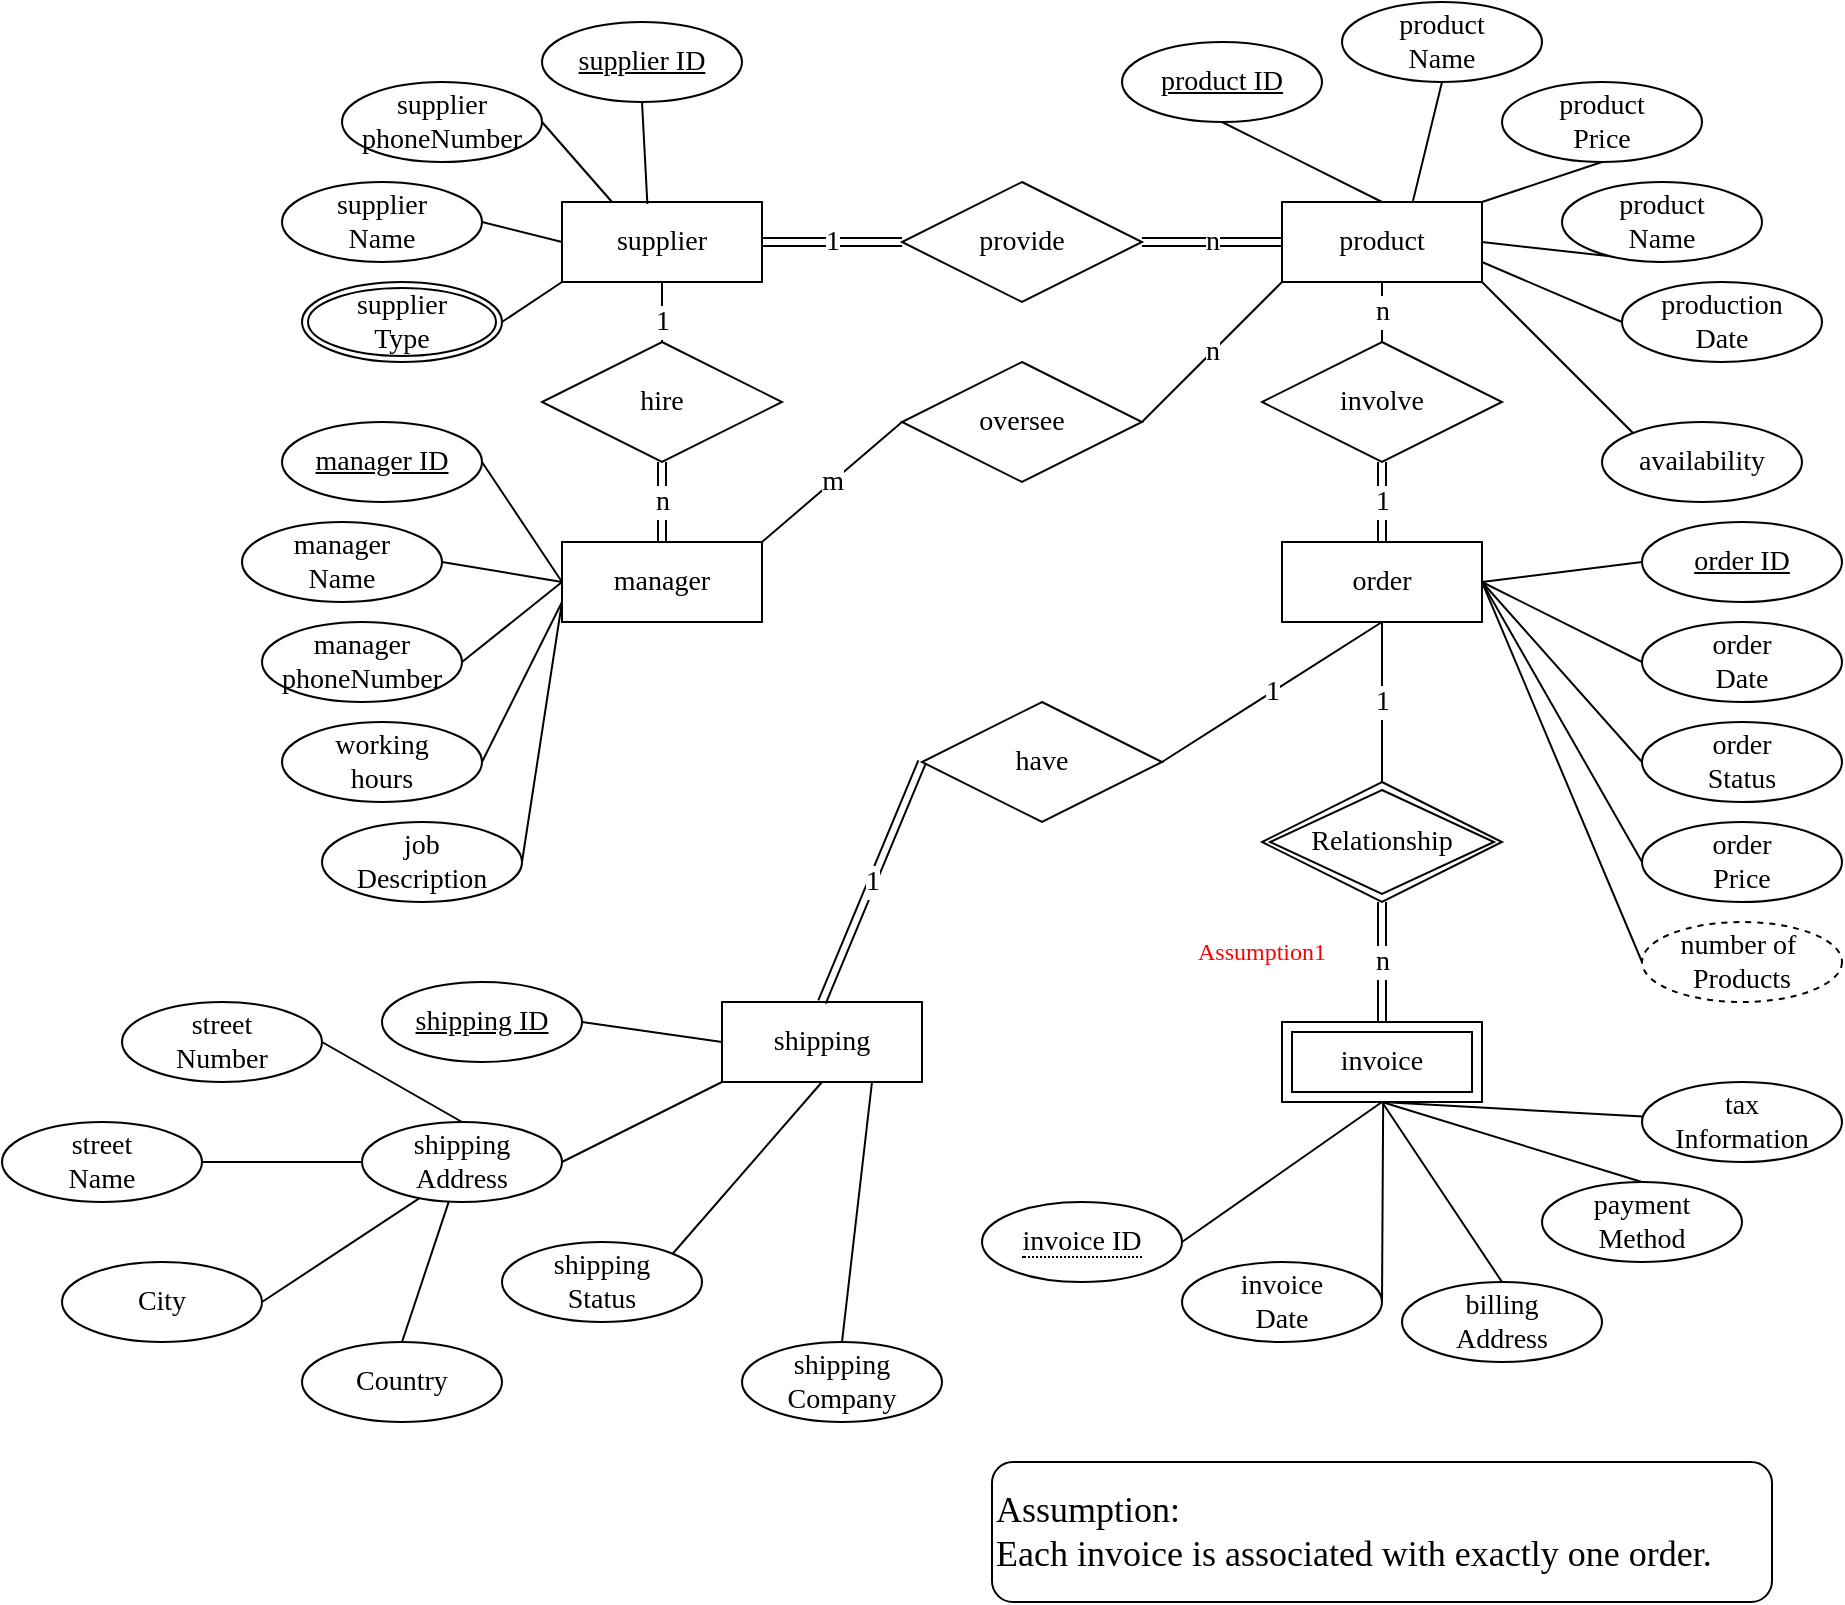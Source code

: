 <mxfile version="21.7.5" type="github" pages="2">
  <diagram id="R2lEEEUBdFMjLlhIrx00" name="Page-1">
    <mxGraphModel dx="2023" dy="772" grid="1" gridSize="10" guides="1" tooltips="1" connect="1" arrows="1" fold="1" page="1" pageScale="1" pageWidth="850" pageHeight="1100" math="0" shadow="0" extFonts="Permanent Marker^https://fonts.googleapis.com/css?family=Permanent+Marker">
      <root>
        <mxCell id="0" />
        <mxCell id="1" parent="0" />
        <mxCell id="DAQjQ1TpRiRI6ORyKptF-26" value="1" style="rounded=0;orthogonalLoop=1;jettySize=auto;html=1;exitX=0.5;exitY=1;exitDx=0;exitDy=0;entryX=0.5;entryY=0;entryDx=0;entryDy=0;endArrow=none;endFill=0;fontStyle=0;fontSize=14;fontFamily=Times New Roman;" parent="1" source="DAQjQ1TpRiRI6ORyKptF-2" edge="1">
          <mxGeometry relative="1" as="geometry">
            <mxPoint x="-360" y="280" as="targetPoint" />
          </mxGeometry>
        </mxCell>
        <mxCell id="DAQjQ1TpRiRI6ORyKptF-51" value="1" style="edgeStyle=orthogonalEdgeStyle;rounded=0;orthogonalLoop=1;jettySize=auto;html=1;entryX=0;entryY=0.5;entryDx=0;entryDy=0;endArrow=none;endFill=0;shape=link;fontStyle=0;fontSize=14;fontFamily=Times New Roman;" parent="1" source="DAQjQ1TpRiRI6ORyKptF-2" target="DAQjQ1TpRiRI6ORyKptF-8" edge="1">
          <mxGeometry relative="1" as="geometry" />
        </mxCell>
        <mxCell id="DAQjQ1TpRiRI6ORyKptF-2" value="supplier" style="whiteSpace=wrap;html=1;align=center;fontStyle=0;fontSize=14;fontFamily=Times New Roman;" parent="1" vertex="1">
          <mxGeometry x="-410" y="200" width="100" height="40" as="geometry" />
        </mxCell>
        <mxCell id="DAQjQ1TpRiRI6ORyKptF-3" value="manager" style="whiteSpace=wrap;html=1;align=center;fontStyle=0;fontSize=14;fontFamily=Times New Roman;" parent="1" vertex="1">
          <mxGeometry x="-410" y="370" width="100" height="40" as="geometry" />
        </mxCell>
        <mxCell id="DAQjQ1TpRiRI6ORyKptF-24" value="n" style="rounded=0;orthogonalLoop=1;jettySize=auto;html=1;exitX=0.5;exitY=1;exitDx=0;exitDy=0;endArrow=none;endFill=0;fontStyle=0;fontSize=14;fontFamily=Times New Roman;" parent="1" source="DAQjQ1TpRiRI6ORyKptF-4" target="DAQjQ1TpRiRI6ORyKptF-10" edge="1">
          <mxGeometry relative="1" as="geometry" />
        </mxCell>
        <mxCell id="DAQjQ1TpRiRI6ORyKptF-4" value="product" style="whiteSpace=wrap;html=1;align=center;fontStyle=0;fontSize=14;fontFamily=Times New Roman;" parent="1" vertex="1">
          <mxGeometry x="-50" y="200" width="100" height="40" as="geometry" />
        </mxCell>
        <mxCell id="DAQjQ1TpRiRI6ORyKptF-17" value="1" style="rounded=0;orthogonalLoop=1;jettySize=auto;html=1;exitX=0.5;exitY=1;exitDx=0;exitDy=0;entryX=1;entryY=0.5;entryDx=0;entryDy=0;endArrow=none;endFill=0;fontStyle=0;fontSize=14;fontFamily=Times New Roman;" parent="1" source="DAQjQ1TpRiRI6ORyKptF-5" target="DAQjQ1TpRiRI6ORyKptF-14" edge="1">
          <mxGeometry relative="1" as="geometry" />
        </mxCell>
        <mxCell id="DAQjQ1TpRiRI6ORyKptF-19" value="1" style="rounded=0;orthogonalLoop=1;jettySize=auto;html=1;exitX=0.5;exitY=1;exitDx=0;exitDy=0;endArrow=none;endFill=0;fontStyle=0;fontSize=14;fontFamily=Times New Roman;" parent="1" source="DAQjQ1TpRiRI6ORyKptF-5" target="DAQjQ1TpRiRI6ORyKptF-15" edge="1">
          <mxGeometry relative="1" as="geometry" />
        </mxCell>
        <mxCell id="DAQjQ1TpRiRI6ORyKptF-5" value="order" style="whiteSpace=wrap;html=1;align=center;fontStyle=0;fontSize=14;fontFamily=Times New Roman;" parent="1" vertex="1">
          <mxGeometry x="-50" y="370" width="100" height="40" as="geometry" />
        </mxCell>
        <mxCell id="DAQjQ1TpRiRI6ORyKptF-6" value="shipping" style="whiteSpace=wrap;html=1;align=center;fontStyle=0;fontSize=14;fontFamily=Times New Roman;" parent="1" vertex="1">
          <mxGeometry x="-330" y="600" width="100" height="40" as="geometry" />
        </mxCell>
        <mxCell id="DAQjQ1TpRiRI6ORyKptF-22" value="n" style="rounded=0;orthogonalLoop=1;jettySize=auto;html=1;exitX=1;exitY=0.5;exitDx=0;exitDy=0;entryX=0;entryY=0.5;entryDx=0;entryDy=0;endArrow=none;endFill=0;shape=link;fontStyle=0;fontSize=14;fontFamily=Times New Roman;" parent="1" source="DAQjQ1TpRiRI6ORyKptF-8" target="DAQjQ1TpRiRI6ORyKptF-4" edge="1">
          <mxGeometry relative="1" as="geometry" />
        </mxCell>
        <mxCell id="DAQjQ1TpRiRI6ORyKptF-8" value="provide" style="shape=rhombus;perimeter=rhombusPerimeter;whiteSpace=wrap;html=1;align=center;fontStyle=0;fontSize=14;fontFamily=Times New Roman;" parent="1" vertex="1">
          <mxGeometry x="-240" y="190" width="120" height="60" as="geometry" />
        </mxCell>
        <mxCell id="DAQjQ1TpRiRI6ORyKptF-27" value="n" style="rounded=0;orthogonalLoop=1;jettySize=auto;html=1;exitX=0.5;exitY=1;exitDx=0;exitDy=0;entryX=0.5;entryY=0;entryDx=0;entryDy=0;endArrow=none;endFill=0;shape=link;fontStyle=0;fontSize=14;fontFamily=Times New Roman;" parent="1" source="DAQjQ1TpRiRI6ORyKptF-9" target="DAQjQ1TpRiRI6ORyKptF-3" edge="1">
          <mxGeometry relative="1" as="geometry">
            <mxPoint x="-360" y="340" as="sourcePoint" />
          </mxGeometry>
        </mxCell>
        <mxCell id="DAQjQ1TpRiRI6ORyKptF-9" value="hire" style="shape=rhombus;perimeter=rhombusPerimeter;whiteSpace=wrap;html=1;align=center;fontStyle=0;fontSize=14;fontFamily=Times New Roman;" parent="1" vertex="1">
          <mxGeometry x="-420" y="270" width="120" height="60" as="geometry" />
        </mxCell>
        <mxCell id="DAQjQ1TpRiRI6ORyKptF-25" value="1" style="rounded=0;orthogonalLoop=1;jettySize=auto;html=1;exitX=0.5;exitY=1;exitDx=0;exitDy=0;endArrow=none;endFill=0;shape=link;fontStyle=0;fontSize=14;fontFamily=Times New Roman;" parent="1" source="DAQjQ1TpRiRI6ORyKptF-10" target="DAQjQ1TpRiRI6ORyKptF-5" edge="1">
          <mxGeometry relative="1" as="geometry" />
        </mxCell>
        <mxCell id="DAQjQ1TpRiRI6ORyKptF-10" value="involve" style="shape=rhombus;perimeter=rhombusPerimeter;whiteSpace=wrap;html=1;align=center;fontStyle=0;fontSize=14;fontFamily=Times New Roman;" parent="1" vertex="1">
          <mxGeometry x="-60" y="270" width="120" height="60" as="geometry" />
        </mxCell>
        <mxCell id="DAQjQ1TpRiRI6ORyKptF-12" value="n" style="rounded=0;orthogonalLoop=1;jettySize=auto;html=1;exitX=1;exitY=0.5;exitDx=0;exitDy=0;entryX=0;entryY=1;entryDx=0;entryDy=0;endArrow=none;endFill=0;fontStyle=0;fontSize=14;fontFamily=Times New Roman;" parent="1" source="DAQjQ1TpRiRI6ORyKptF-11" target="DAQjQ1TpRiRI6ORyKptF-4" edge="1">
          <mxGeometry relative="1" as="geometry" />
        </mxCell>
        <mxCell id="DAQjQ1TpRiRI6ORyKptF-13" value="m" style="rounded=0;orthogonalLoop=1;jettySize=auto;html=1;exitX=0;exitY=0.5;exitDx=0;exitDy=0;entryX=1;entryY=0;entryDx=0;entryDy=0;endArrow=none;endFill=0;fontStyle=0;fontSize=14;fontFamily=Times New Roman;" parent="1" source="DAQjQ1TpRiRI6ORyKptF-11" target="DAQjQ1TpRiRI6ORyKptF-3" edge="1">
          <mxGeometry relative="1" as="geometry" />
        </mxCell>
        <mxCell id="DAQjQ1TpRiRI6ORyKptF-11" value="oversee" style="shape=rhombus;perimeter=rhombusPerimeter;whiteSpace=wrap;html=1;align=center;rotation=0;fontStyle=0;fontSize=14;fontFamily=Times New Roman;" parent="1" vertex="1">
          <mxGeometry x="-240" y="280" width="120" height="60" as="geometry" />
        </mxCell>
        <mxCell id="DAQjQ1TpRiRI6ORyKptF-18" value="1" style="rounded=0;orthogonalLoop=1;jettySize=auto;html=1;exitX=0;exitY=0.5;exitDx=0;exitDy=0;entryX=0.5;entryY=0;entryDx=0;entryDy=0;endArrow=none;endFill=0;shape=link;fontStyle=0;fontSize=14;fontFamily=Times New Roman;" parent="1" source="DAQjQ1TpRiRI6ORyKptF-14" target="DAQjQ1TpRiRI6ORyKptF-6" edge="1">
          <mxGeometry relative="1" as="geometry" />
        </mxCell>
        <mxCell id="DAQjQ1TpRiRI6ORyKptF-14" value="have" style="shape=rhombus;perimeter=rhombusPerimeter;whiteSpace=wrap;html=1;align=center;rotation=0;fontStyle=0;fontSize=14;fontFamily=Times New Roman;" parent="1" vertex="1">
          <mxGeometry x="-230" y="450" width="120" height="60" as="geometry" />
        </mxCell>
        <mxCell id="DAQjQ1TpRiRI6ORyKptF-15" value="Relationship" style="shape=rhombus;double=1;perimeter=rhombusPerimeter;whiteSpace=wrap;html=1;align=center;fontStyle=0;fontSize=14;fontFamily=Times New Roman;" parent="1" vertex="1">
          <mxGeometry x="-60" y="490" width="120" height="60" as="geometry" />
        </mxCell>
        <mxCell id="DAQjQ1TpRiRI6ORyKptF-20" value="n" style="rounded=0;orthogonalLoop=1;jettySize=auto;html=1;exitX=0.5;exitY=0;exitDx=0;exitDy=0;entryX=0.5;entryY=1;entryDx=0;entryDy=0;endArrow=none;endFill=0;fontStyle=0;fontSize=14;shape=link;fontFamily=Times New Roman;" parent="1" source="DAQjQ1TpRiRI6ORyKptF-16" target="DAQjQ1TpRiRI6ORyKptF-15" edge="1">
          <mxGeometry relative="1" as="geometry">
            <mxPoint as="offset" />
          </mxGeometry>
        </mxCell>
        <mxCell id="DAQjQ1TpRiRI6ORyKptF-16" value="invoice" style="shape=ext;margin=3;double=1;whiteSpace=wrap;html=1;align=center;fontStyle=0;fontSize=14;fontFamily=Times New Roman;" parent="1" vertex="1">
          <mxGeometry x="-50" y="610" width="100" height="40" as="geometry" />
        </mxCell>
        <mxCell id="DAQjQ1TpRiRI6ORyKptF-33" style="rounded=0;orthogonalLoop=1;jettySize=auto;html=1;exitX=1;exitY=0.5;exitDx=0;exitDy=0;endArrow=none;endFill=0;entryX=0.25;entryY=0;entryDx=0;entryDy=0;fontStyle=0;fontSize=14;fontFamily=Times New Roman;" parent="1" source="DAQjQ1TpRiRI6ORyKptF-28" target="DAQjQ1TpRiRI6ORyKptF-2" edge="1">
          <mxGeometry relative="1" as="geometry">
            <mxPoint x="-360" y="200" as="targetPoint" />
          </mxGeometry>
        </mxCell>
        <mxCell id="DAQjQ1TpRiRI6ORyKptF-28" value="supplier&lt;br style=&quot;font-size: 14px;&quot;&gt;phoneNumber" style="ellipse;whiteSpace=wrap;html=1;align=center;fontStyle=0;fontSize=14;fontFamily=Times New Roman;" parent="1" vertex="1">
          <mxGeometry x="-520" y="140" width="100" height="40" as="geometry" />
        </mxCell>
        <mxCell id="DAQjQ1TpRiRI6ORyKptF-32" style="rounded=0;orthogonalLoop=1;jettySize=auto;html=1;exitX=0.5;exitY=1;exitDx=0;exitDy=0;endArrow=none;endFill=0;entryX=0.427;entryY=0.025;entryDx=0;entryDy=0;entryPerimeter=0;fontStyle=0;fontSize=14;fontFamily=Times New Roman;" parent="1" source="DAQjQ1TpRiRI6ORyKptF-29" target="DAQjQ1TpRiRI6ORyKptF-2" edge="1">
          <mxGeometry relative="1" as="geometry">
            <mxPoint x="-370" y="190" as="targetPoint" />
          </mxGeometry>
        </mxCell>
        <mxCell id="DAQjQ1TpRiRI6ORyKptF-29" value="supplier ID" style="ellipse;whiteSpace=wrap;html=1;align=center;fontStyle=4;fontSize=14;fontFamily=Times New Roman;" parent="1" vertex="1">
          <mxGeometry x="-420" y="110" width="100" height="40" as="geometry" />
        </mxCell>
        <mxCell id="DAQjQ1TpRiRI6ORyKptF-34" style="rounded=0;orthogonalLoop=1;jettySize=auto;html=1;exitX=1;exitY=0.5;exitDx=0;exitDy=0;entryX=0;entryY=0.5;entryDx=0;entryDy=0;endArrow=none;endFill=0;fontStyle=0;fontSize=14;fontFamily=Times New Roman;" parent="1" source="DAQjQ1TpRiRI6ORyKptF-30" target="DAQjQ1TpRiRI6ORyKptF-2" edge="1">
          <mxGeometry relative="1" as="geometry" />
        </mxCell>
        <mxCell id="DAQjQ1TpRiRI6ORyKptF-30" value="supplier&lt;br style=&quot;font-size: 14px;&quot;&gt;Name" style="ellipse;whiteSpace=wrap;html=1;align=center;fontStyle=0;fontSize=14;fontFamily=Times New Roman;" parent="1" vertex="1">
          <mxGeometry x="-550" y="190" width="100" height="40" as="geometry" />
        </mxCell>
        <mxCell id="DAQjQ1TpRiRI6ORyKptF-35" style="rounded=0;orthogonalLoop=1;jettySize=auto;html=1;exitX=1;exitY=0.5;exitDx=0;exitDy=0;entryX=0;entryY=1;entryDx=0;entryDy=0;endArrow=none;endFill=0;fontStyle=0;fontSize=14;fontFamily=Times New Roman;" parent="1" target="DAQjQ1TpRiRI6ORyKptF-2" edge="1">
          <mxGeometry relative="1" as="geometry">
            <mxPoint x="-440" y="260" as="sourcePoint" />
          </mxGeometry>
        </mxCell>
        <mxCell id="DAQjQ1TpRiRI6ORyKptF-58" style="rounded=0;orthogonalLoop=1;jettySize=auto;html=1;exitX=1;exitY=0.5;exitDx=0;exitDy=0;entryX=0;entryY=0.5;entryDx=0;entryDy=0;endArrow=none;endFill=0;fontStyle=0;fontSize=14;fontFamily=Times New Roman;" parent="1" source="DAQjQ1TpRiRI6ORyKptF-45" target="DAQjQ1TpRiRI6ORyKptF-3" edge="1">
          <mxGeometry relative="1" as="geometry" />
        </mxCell>
        <mxCell id="DAQjQ1TpRiRI6ORyKptF-45" value="manager ID" style="ellipse;whiteSpace=wrap;html=1;align=center;fontStyle=4;fontSize=14;fontFamily=Times New Roman;" parent="1" vertex="1">
          <mxGeometry x="-550" y="310" width="100" height="40" as="geometry" />
        </mxCell>
        <mxCell id="DAQjQ1TpRiRI6ORyKptF-59" style="rounded=0;orthogonalLoop=1;jettySize=auto;html=1;exitX=1;exitY=0.5;exitDx=0;exitDy=0;endArrow=none;endFill=0;fontStyle=0;fontSize=14;fontFamily=Times New Roman;" parent="1" source="DAQjQ1TpRiRI6ORyKptF-46" edge="1">
          <mxGeometry relative="1" as="geometry">
            <mxPoint x="-410" y="390" as="targetPoint" />
          </mxGeometry>
        </mxCell>
        <mxCell id="DAQjQ1TpRiRI6ORyKptF-46" value="manager&lt;br style=&quot;font-size: 14px;&quot;&gt;Name" style="ellipse;whiteSpace=wrap;html=1;align=center;fontStyle=0;fontSize=14;fontFamily=Times New Roman;" parent="1" vertex="1">
          <mxGeometry x="-570" y="360" width="100" height="40" as="geometry" />
        </mxCell>
        <mxCell id="DAQjQ1TpRiRI6ORyKptF-60" style="rounded=0;orthogonalLoop=1;jettySize=auto;html=1;exitX=1;exitY=0.5;exitDx=0;exitDy=0;endArrow=none;endFill=0;fontStyle=0;fontSize=14;fontFamily=Times New Roman;" parent="1" source="DAQjQ1TpRiRI6ORyKptF-47" edge="1">
          <mxGeometry relative="1" as="geometry">
            <mxPoint x="-410" y="390" as="targetPoint" />
          </mxGeometry>
        </mxCell>
        <mxCell id="DAQjQ1TpRiRI6ORyKptF-47" value="manager&lt;br style=&quot;font-size: 14px;&quot;&gt;phoneNumber" style="ellipse;whiteSpace=wrap;html=1;align=center;fontStyle=0;fontSize=14;fontFamily=Times New Roman;" parent="1" vertex="1">
          <mxGeometry x="-560" y="410" width="100" height="40" as="geometry" />
        </mxCell>
        <mxCell id="DAQjQ1TpRiRI6ORyKptF-61" style="rounded=0;orthogonalLoop=1;jettySize=auto;html=1;exitX=1;exitY=0.5;exitDx=0;exitDy=0;endArrow=none;endFill=0;fontStyle=0;fontSize=14;fontFamily=Times New Roman;" parent="1" source="DAQjQ1TpRiRI6ORyKptF-48" edge="1">
          <mxGeometry relative="1" as="geometry">
            <mxPoint x="-410" y="400" as="targetPoint" />
          </mxGeometry>
        </mxCell>
        <mxCell id="DAQjQ1TpRiRI6ORyKptF-48" value="working&lt;br style=&quot;font-size: 14px;&quot;&gt;hours" style="ellipse;whiteSpace=wrap;html=1;align=center;fontStyle=0;fontSize=14;fontFamily=Times New Roman;" parent="1" vertex="1">
          <mxGeometry x="-550" y="460" width="100" height="40" as="geometry" />
        </mxCell>
        <mxCell id="DAQjQ1TpRiRI6ORyKptF-62" style="rounded=0;orthogonalLoop=1;jettySize=auto;html=1;exitX=1;exitY=0.5;exitDx=0;exitDy=0;endArrow=none;endFill=0;fontStyle=0;fontSize=14;fontFamily=Times New Roman;" parent="1" source="DAQjQ1TpRiRI6ORyKptF-49" edge="1">
          <mxGeometry relative="1" as="geometry">
            <mxPoint x="-410" y="400" as="targetPoint" />
          </mxGeometry>
        </mxCell>
        <mxCell id="DAQjQ1TpRiRI6ORyKptF-49" value="job&lt;br style=&quot;font-size: 14px;&quot;&gt;Description" style="ellipse;whiteSpace=wrap;html=1;align=center;fontStyle=0;fontSize=14;fontFamily=Times New Roman;" parent="1" vertex="1">
          <mxGeometry x="-530" y="510" width="100" height="40" as="geometry" />
        </mxCell>
        <mxCell id="DAQjQ1TpRiRI6ORyKptF-71" style="rounded=0;orthogonalLoop=1;jettySize=auto;html=1;exitX=0.5;exitY=1;exitDx=0;exitDy=0;entryX=0.5;entryY=0;entryDx=0;entryDy=0;endArrow=none;endFill=0;fontStyle=0;fontSize=14;fontFamily=Times New Roman;" parent="1" source="DAQjQ1TpRiRI6ORyKptF-64" target="DAQjQ1TpRiRI6ORyKptF-4" edge="1">
          <mxGeometry relative="1" as="geometry" />
        </mxCell>
        <mxCell id="DAQjQ1TpRiRI6ORyKptF-64" value="product ID" style="ellipse;whiteSpace=wrap;html=1;align=center;fontStyle=4;fontSize=14;fontFamily=Times New Roman;" parent="1" vertex="1">
          <mxGeometry x="-130" y="120" width="100" height="40" as="geometry" />
        </mxCell>
        <mxCell id="DAQjQ1TpRiRI6ORyKptF-72" style="rounded=0;orthogonalLoop=1;jettySize=auto;html=1;exitX=0.5;exitY=1;exitDx=0;exitDy=0;endArrow=none;endFill=0;entryX=0.655;entryY=-0.014;entryDx=0;entryDy=0;entryPerimeter=0;fontStyle=0;fontSize=14;fontFamily=Times New Roman;" parent="1" source="DAQjQ1TpRiRI6ORyKptF-66" target="DAQjQ1TpRiRI6ORyKptF-4" edge="1">
          <mxGeometry relative="1" as="geometry">
            <mxPoint y="200" as="targetPoint" />
            <mxPoint x="20" y="140" as="sourcePoint" />
          </mxGeometry>
        </mxCell>
        <mxCell id="DAQjQ1TpRiRI6ORyKptF-66" value="product&lt;br style=&quot;font-size: 14px;&quot;&gt;Name" style="ellipse;whiteSpace=wrap;html=1;align=center;fontStyle=0;fontSize=14;fontFamily=Times New Roman;" parent="1" vertex="1">
          <mxGeometry x="-20" y="100" width="100" height="40" as="geometry" />
        </mxCell>
        <mxCell id="DAQjQ1TpRiRI6ORyKptF-76" style="rounded=0;orthogonalLoop=1;jettySize=auto;html=1;exitX=0.5;exitY=1;exitDx=0;exitDy=0;endArrow=none;endFill=0;entryX=1;entryY=1;entryDx=0;entryDy=0;fontStyle=0;fontSize=14;fontFamily=Times New Roman;" parent="1" source="DAQjQ1TpRiRI6ORyKptF-67" target="DAQjQ1TpRiRI6ORyKptF-4" edge="1">
          <mxGeometry relative="1" as="geometry">
            <mxPoint x="50" y="210" as="targetPoint" />
          </mxGeometry>
        </mxCell>
        <mxCell id="DAQjQ1TpRiRI6ORyKptF-67" value="availability" style="ellipse;whiteSpace=wrap;html=1;align=center;fontStyle=0;fontSize=14;fontFamily=Times New Roman;" parent="1" vertex="1">
          <mxGeometry x="110" y="310" width="100" height="40" as="geometry" />
        </mxCell>
        <mxCell id="DAQjQ1TpRiRI6ORyKptF-73" style="rounded=0;orthogonalLoop=1;jettySize=auto;html=1;exitX=0.5;exitY=1;exitDx=0;exitDy=0;endArrow=none;endFill=0;fontStyle=0;fontSize=14;fontFamily=Times New Roman;" parent="1" source="DAQjQ1TpRiRI6ORyKptF-68" edge="1">
          <mxGeometry relative="1" as="geometry">
            <mxPoint x="50" y="200" as="targetPoint" />
          </mxGeometry>
        </mxCell>
        <mxCell id="DAQjQ1TpRiRI6ORyKptF-68" value="product&lt;br style=&quot;font-size: 14px;&quot;&gt;Price" style="ellipse;whiteSpace=wrap;html=1;align=center;fontStyle=0;fontSize=14;fontFamily=Times New Roman;" parent="1" vertex="1">
          <mxGeometry x="60" y="140" width="100" height="40" as="geometry" />
        </mxCell>
        <mxCell id="DAQjQ1TpRiRI6ORyKptF-74" style="rounded=0;orthogonalLoop=1;jettySize=auto;html=1;exitX=0.5;exitY=1;exitDx=0;exitDy=0;entryX=1;entryY=0.5;entryDx=0;entryDy=0;endArrow=none;endFill=0;fontStyle=0;fontSize=14;fontFamily=Times New Roman;" parent="1" source="DAQjQ1TpRiRI6ORyKptF-69" target="DAQjQ1TpRiRI6ORyKptF-4" edge="1">
          <mxGeometry relative="1" as="geometry" />
        </mxCell>
        <mxCell id="DAQjQ1TpRiRI6ORyKptF-69" value="product&lt;br style=&quot;font-size: 14px;&quot;&gt;Name" style="ellipse;whiteSpace=wrap;html=1;align=center;fontStyle=0;fontSize=14;fontFamily=Times New Roman;" parent="1" vertex="1">
          <mxGeometry x="90" y="190" width="100" height="40" as="geometry" />
        </mxCell>
        <mxCell id="DAQjQ1TpRiRI6ORyKptF-75" style="rounded=0;orthogonalLoop=1;jettySize=auto;html=1;exitX=0;exitY=0.5;exitDx=0;exitDy=0;endArrow=none;endFill=0;fontStyle=0;fontSize=14;fontFamily=Times New Roman;" parent="1" source="DAQjQ1TpRiRI6ORyKptF-70" edge="1">
          <mxGeometry relative="1" as="geometry">
            <mxPoint x="50" y="230" as="targetPoint" />
            <mxPoint x="170" y="300" as="sourcePoint" />
          </mxGeometry>
        </mxCell>
        <mxCell id="DAQjQ1TpRiRI6ORyKptF-70" value="production&lt;br style=&quot;font-size: 14px;&quot;&gt;Date" style="ellipse;whiteSpace=wrap;html=1;align=center;fontStyle=0;fontSize=14;fontFamily=Times New Roman;" parent="1" vertex="1">
          <mxGeometry x="120" y="240" width="100" height="40" as="geometry" />
        </mxCell>
        <mxCell id="DAQjQ1TpRiRI6ORyKptF-84" style="rounded=0;orthogonalLoop=1;jettySize=auto;html=1;exitX=0;exitY=0.5;exitDx=0;exitDy=0;entryX=1;entryY=0.5;entryDx=0;entryDy=0;endArrow=none;endFill=0;fontStyle=0;fontSize=14;fontFamily=Times New Roman;" parent="1" source="DAQjQ1TpRiRI6ORyKptF-78" target="DAQjQ1TpRiRI6ORyKptF-5" edge="1">
          <mxGeometry relative="1" as="geometry" />
        </mxCell>
        <mxCell id="DAQjQ1TpRiRI6ORyKptF-78" value="order ID" style="ellipse;whiteSpace=wrap;html=1;align=center;fontStyle=4;fontSize=14;fontFamily=Times New Roman;" parent="1" vertex="1">
          <mxGeometry x="130" y="360" width="100" height="40" as="geometry" />
        </mxCell>
        <mxCell id="DAQjQ1TpRiRI6ORyKptF-87" style="rounded=0;orthogonalLoop=1;jettySize=auto;html=1;exitX=0;exitY=0.5;exitDx=0;exitDy=0;entryX=1;entryY=0.5;entryDx=0;entryDy=0;endArrow=none;endFill=0;fontStyle=0;fontSize=14;fontFamily=Times New Roman;" parent="1" source="DAQjQ1TpRiRI6ORyKptF-80" target="DAQjQ1TpRiRI6ORyKptF-5" edge="1">
          <mxGeometry relative="1" as="geometry" />
        </mxCell>
        <mxCell id="DAQjQ1TpRiRI6ORyKptF-80" value="order&lt;br style=&quot;font-size: 14px;&quot;&gt;Date" style="ellipse;whiteSpace=wrap;html=1;align=center;fontStyle=0;fontSize=14;fontFamily=Times New Roman;" parent="1" vertex="1">
          <mxGeometry x="130" y="410" width="100" height="40" as="geometry" />
        </mxCell>
        <mxCell id="DAQjQ1TpRiRI6ORyKptF-88" style="rounded=0;orthogonalLoop=1;jettySize=auto;html=1;exitX=0;exitY=0.5;exitDx=0;exitDy=0;entryX=1;entryY=0.5;entryDx=0;entryDy=0;endArrow=none;endFill=0;fontStyle=0;fontSize=14;fontFamily=Times New Roman;" parent="1" source="DAQjQ1TpRiRI6ORyKptF-81" target="DAQjQ1TpRiRI6ORyKptF-5" edge="1">
          <mxGeometry relative="1" as="geometry" />
        </mxCell>
        <mxCell id="DAQjQ1TpRiRI6ORyKptF-81" value="order&lt;br style=&quot;font-size: 14px;&quot;&gt;Status" style="ellipse;whiteSpace=wrap;html=1;align=center;fontStyle=0;fontSize=14;fontFamily=Times New Roman;" parent="1" vertex="1">
          <mxGeometry x="130" y="460" width="100" height="40" as="geometry" />
        </mxCell>
        <mxCell id="DAQjQ1TpRiRI6ORyKptF-89" style="rounded=0;orthogonalLoop=1;jettySize=auto;html=1;exitX=0;exitY=0.5;exitDx=0;exitDy=0;entryX=1;entryY=0.5;entryDx=0;entryDy=0;endArrow=none;endFill=0;fontStyle=0;fontSize=14;fontFamily=Times New Roman;" parent="1" source="DAQjQ1TpRiRI6ORyKptF-82" target="DAQjQ1TpRiRI6ORyKptF-5" edge="1">
          <mxGeometry relative="1" as="geometry" />
        </mxCell>
        <mxCell id="DAQjQ1TpRiRI6ORyKptF-82" value="order&lt;br style=&quot;font-size: 14px;&quot;&gt;Price" style="ellipse;whiteSpace=wrap;html=1;align=center;fontStyle=0;fontSize=14;fontFamily=Times New Roman;" parent="1" vertex="1">
          <mxGeometry x="130" y="510" width="100" height="40" as="geometry" />
        </mxCell>
        <mxCell id="DAQjQ1TpRiRI6ORyKptF-90" style="rounded=0;orthogonalLoop=1;jettySize=auto;html=1;exitX=0;exitY=0.5;exitDx=0;exitDy=0;entryX=1;entryY=0.5;entryDx=0;entryDy=0;endArrow=none;endFill=0;fontStyle=0;fontSize=14;fontFamily=Times New Roman;" parent="1" source="DAQjQ1TpRiRI6ORyKptF-83" target="DAQjQ1TpRiRI6ORyKptF-5" edge="1">
          <mxGeometry relative="1" as="geometry" />
        </mxCell>
        <mxCell id="DAQjQ1TpRiRI6ORyKptF-83" value="number of&amp;nbsp;&lt;br style=&quot;font-size: 14px;&quot;&gt;Products" style="ellipse;whiteSpace=wrap;html=1;align=center;dashed=1;fontStyle=0;fontSize=14;fontFamily=Times New Roman;" parent="1" vertex="1">
          <mxGeometry x="130" y="560" width="100" height="40" as="geometry" />
        </mxCell>
        <mxCell id="DAQjQ1TpRiRI6ORyKptF-97" style="rounded=0;orthogonalLoop=1;jettySize=auto;html=1;exitX=1;exitY=0.5;exitDx=0;exitDy=0;entryX=0.5;entryY=1;entryDx=0;entryDy=0;endArrow=none;endFill=0;fontStyle=0;fontSize=14;fontFamily=Times New Roman;" parent="1" source="DAQjQ1TpRiRI6ORyKptF-92" target="DAQjQ1TpRiRI6ORyKptF-16" edge="1">
          <mxGeometry relative="1" as="geometry" />
        </mxCell>
        <mxCell id="DAQjQ1TpRiRI6ORyKptF-92" value="&lt;span style=&quot;border-bottom: 1px dotted; font-size: 14px;&quot;&gt;invoice ID&lt;/span&gt;" style="ellipse;whiteSpace=wrap;html=1;align=center;fontStyle=0;fontSize=14;fontFamily=Times New Roman;" parent="1" vertex="1">
          <mxGeometry x="-200" y="700" width="100" height="40" as="geometry" />
        </mxCell>
        <mxCell id="DAQjQ1TpRiRI6ORyKptF-98" style="rounded=0;orthogonalLoop=1;jettySize=auto;html=1;exitX=1;exitY=0.5;exitDx=0;exitDy=0;endArrow=none;endFill=0;fontStyle=0;fontSize=14;fontFamily=Times New Roman;" parent="1" source="DAQjQ1TpRiRI6ORyKptF-93" edge="1">
          <mxGeometry relative="1" as="geometry">
            <mxPoint x="0.588" y="650" as="targetPoint" />
          </mxGeometry>
        </mxCell>
        <mxCell id="DAQjQ1TpRiRI6ORyKptF-93" value="invoice&lt;br style=&quot;font-size: 14px;&quot;&gt;Date" style="ellipse;whiteSpace=wrap;html=1;align=center;fontStyle=0;fontSize=14;fontFamily=Times New Roman;" parent="1" vertex="1">
          <mxGeometry x="-100" y="730" width="100" height="40" as="geometry" />
        </mxCell>
        <mxCell id="DAQjQ1TpRiRI6ORyKptF-99" style="rounded=0;orthogonalLoop=1;jettySize=auto;html=1;exitX=0.5;exitY=0;exitDx=0;exitDy=0;entryX=0.5;entryY=1;entryDx=0;entryDy=0;endArrow=none;endFill=0;fontStyle=0;fontSize=14;fontFamily=Times New Roman;" parent="1" source="DAQjQ1TpRiRI6ORyKptF-94" target="DAQjQ1TpRiRI6ORyKptF-16" edge="1">
          <mxGeometry relative="1" as="geometry" />
        </mxCell>
        <mxCell id="DAQjQ1TpRiRI6ORyKptF-94" value="billing&lt;br style=&quot;font-size: 14px;&quot;&gt;Address" style="ellipse;whiteSpace=wrap;html=1;align=center;fontStyle=0;fontSize=14;fontFamily=Times New Roman;" parent="1" vertex="1">
          <mxGeometry x="10" y="740" width="100" height="40" as="geometry" />
        </mxCell>
        <mxCell id="DAQjQ1TpRiRI6ORyKptF-100" style="rounded=0;orthogonalLoop=1;jettySize=auto;html=1;exitX=0.5;exitY=0;exitDx=0;exitDy=0;entryX=0.5;entryY=1;entryDx=0;entryDy=0;endArrow=none;endFill=0;fontStyle=0;fontSize=14;fontFamily=Times New Roman;" parent="1" source="DAQjQ1TpRiRI6ORyKptF-95" target="DAQjQ1TpRiRI6ORyKptF-16" edge="1">
          <mxGeometry relative="1" as="geometry" />
        </mxCell>
        <mxCell id="DAQjQ1TpRiRI6ORyKptF-95" value="payment&lt;br style=&quot;font-size: 14px;&quot;&gt;Method" style="ellipse;whiteSpace=wrap;html=1;align=center;fontStyle=0;fontSize=14;fontFamily=Times New Roman;" parent="1" vertex="1">
          <mxGeometry x="80" y="690" width="100" height="40" as="geometry" />
        </mxCell>
        <mxCell id="DAQjQ1TpRiRI6ORyKptF-101" style="rounded=0;orthogonalLoop=1;jettySize=auto;html=1;entryX=0.5;entryY=1;entryDx=0;entryDy=0;endArrow=none;endFill=0;fontStyle=0;fontSize=14;fontFamily=Times New Roman;" parent="1" source="DAQjQ1TpRiRI6ORyKptF-96" target="DAQjQ1TpRiRI6ORyKptF-16" edge="1">
          <mxGeometry relative="1" as="geometry" />
        </mxCell>
        <mxCell id="DAQjQ1TpRiRI6ORyKptF-96" value="tax&lt;br style=&quot;font-size: 14px;&quot;&gt;Information" style="ellipse;whiteSpace=wrap;html=1;align=center;fontStyle=0;fontSize=14;fontFamily=Times New Roman;" parent="1" vertex="1">
          <mxGeometry x="130" y="640" width="100" height="40" as="geometry" />
        </mxCell>
        <mxCell id="DAQjQ1TpRiRI6ORyKptF-108" style="rounded=0;orthogonalLoop=1;jettySize=auto;html=1;exitX=1;exitY=0.5;exitDx=0;exitDy=0;entryX=0;entryY=0.5;entryDx=0;entryDy=0;endArrow=none;endFill=0;fontStyle=0;fontSize=14;fontFamily=Times New Roman;" parent="1" source="DAQjQ1TpRiRI6ORyKptF-102" target="DAQjQ1TpRiRI6ORyKptF-6" edge="1">
          <mxGeometry relative="1" as="geometry" />
        </mxCell>
        <mxCell id="DAQjQ1TpRiRI6ORyKptF-102" value="shipping ID" style="ellipse;whiteSpace=wrap;html=1;align=center;fontStyle=4;fontSize=14;fontFamily=Times New Roman;" parent="1" vertex="1">
          <mxGeometry x="-500" y="590" width="100" height="40" as="geometry" />
        </mxCell>
        <mxCell id="DAQjQ1TpRiRI6ORyKptF-109" style="rounded=0;orthogonalLoop=1;jettySize=auto;html=1;exitX=1;exitY=0.5;exitDx=0;exitDy=0;entryX=0;entryY=1;entryDx=0;entryDy=0;endArrow=none;endFill=0;fontStyle=0;fontSize=14;fontFamily=Times New Roman;" parent="1" source="DAQjQ1TpRiRI6ORyKptF-103" target="DAQjQ1TpRiRI6ORyKptF-6" edge="1">
          <mxGeometry relative="1" as="geometry" />
        </mxCell>
        <mxCell id="DAQjQ1TpRiRI6ORyKptF-103" value="shipping&lt;br style=&quot;font-size: 14px;&quot;&gt;Address" style="ellipse;whiteSpace=wrap;html=1;align=center;fontStyle=0;fontSize=14;fontFamily=Times New Roman;" parent="1" vertex="1">
          <mxGeometry x="-510" y="660" width="100" height="40" as="geometry" />
        </mxCell>
        <mxCell id="DAQjQ1TpRiRI6ORyKptF-115" style="rounded=0;orthogonalLoop=1;jettySize=auto;html=1;exitX=1;exitY=0.5;exitDx=0;exitDy=0;entryX=0.5;entryY=0;entryDx=0;entryDy=0;endArrow=none;endFill=0;fontStyle=0;fontSize=14;fontFamily=Times New Roman;" parent="1" source="DAQjQ1TpRiRI6ORyKptF-104" target="DAQjQ1TpRiRI6ORyKptF-103" edge="1">
          <mxGeometry relative="1" as="geometry" />
        </mxCell>
        <mxCell id="DAQjQ1TpRiRI6ORyKptF-104" value="street&lt;br style=&quot;font-size: 14px;&quot;&gt;Number" style="ellipse;whiteSpace=wrap;html=1;align=center;fontStyle=0;fontSize=14;fontFamily=Times New Roman;" parent="1" vertex="1">
          <mxGeometry x="-630" y="600" width="100" height="40" as="geometry" />
        </mxCell>
        <mxCell id="DAQjQ1TpRiRI6ORyKptF-110" style="rounded=0;orthogonalLoop=1;jettySize=auto;html=1;exitX=1;exitY=0;exitDx=0;exitDy=0;entryX=0.5;entryY=1;entryDx=0;entryDy=0;endArrow=none;endFill=0;fontStyle=0;fontSize=14;fontFamily=Times New Roman;" parent="1" source="DAQjQ1TpRiRI6ORyKptF-105" target="DAQjQ1TpRiRI6ORyKptF-6" edge="1">
          <mxGeometry relative="1" as="geometry" />
        </mxCell>
        <mxCell id="DAQjQ1TpRiRI6ORyKptF-105" value="shipping&lt;br style=&quot;font-size: 14px;&quot;&gt;Status" style="ellipse;whiteSpace=wrap;html=1;align=center;fontStyle=0;fontSize=14;fontFamily=Times New Roman;" parent="1" vertex="1">
          <mxGeometry x="-440" y="720" width="100" height="40" as="geometry" />
        </mxCell>
        <mxCell id="DAQjQ1TpRiRI6ORyKptF-112" style="rounded=0;orthogonalLoop=1;jettySize=auto;html=1;exitX=0.5;exitY=0;exitDx=0;exitDy=0;entryX=0.75;entryY=1;entryDx=0;entryDy=0;endArrow=none;endFill=0;fontStyle=0;fontSize=14;fontFamily=Times New Roman;" parent="1" source="DAQjQ1TpRiRI6ORyKptF-106" target="DAQjQ1TpRiRI6ORyKptF-6" edge="1">
          <mxGeometry relative="1" as="geometry" />
        </mxCell>
        <mxCell id="DAQjQ1TpRiRI6ORyKptF-106" value="shipping&lt;br style=&quot;font-size: 14px;&quot;&gt;Company" style="ellipse;whiteSpace=wrap;html=1;align=center;fontStyle=0;fontSize=14;fontFamily=Times New Roman;" parent="1" vertex="1">
          <mxGeometry x="-320" y="770" width="100" height="40" as="geometry" />
        </mxCell>
        <mxCell id="DAQjQ1TpRiRI6ORyKptF-116" style="rounded=0;orthogonalLoop=1;jettySize=auto;html=1;exitX=1;exitY=0.5;exitDx=0;exitDy=0;entryX=0;entryY=0.5;entryDx=0;entryDy=0;endArrow=none;endFill=0;fontStyle=0;fontSize=14;fontFamily=Times New Roman;" parent="1" source="DAQjQ1TpRiRI6ORyKptF-107" target="DAQjQ1TpRiRI6ORyKptF-103" edge="1">
          <mxGeometry relative="1" as="geometry" />
        </mxCell>
        <mxCell id="DAQjQ1TpRiRI6ORyKptF-107" value="street&lt;br style=&quot;font-size: 14px;&quot;&gt;Name" style="ellipse;whiteSpace=wrap;html=1;align=center;fontStyle=0;fontSize=14;fontFamily=Times New Roman;" parent="1" vertex="1">
          <mxGeometry x="-690" y="660" width="100" height="40" as="geometry" />
        </mxCell>
        <mxCell id="DAQjQ1TpRiRI6ORyKptF-117" style="rounded=0;orthogonalLoop=1;jettySize=auto;html=1;exitX=1;exitY=0.5;exitDx=0;exitDy=0;entryX=0.284;entryY=0.957;entryDx=0;entryDy=0;entryPerimeter=0;endArrow=none;endFill=0;fontStyle=0;fontSize=14;fontFamily=Times New Roman;" parent="1" source="DAQjQ1TpRiRI6ORyKptF-113" target="DAQjQ1TpRiRI6ORyKptF-103" edge="1">
          <mxGeometry relative="1" as="geometry" />
        </mxCell>
        <mxCell id="DAQjQ1TpRiRI6ORyKptF-113" value="City" style="ellipse;whiteSpace=wrap;html=1;align=center;fontStyle=0;fontSize=14;fontFamily=Times New Roman;" parent="1" vertex="1">
          <mxGeometry x="-660" y="730" width="100" height="40" as="geometry" />
        </mxCell>
        <mxCell id="DAQjQ1TpRiRI6ORyKptF-118" style="rounded=0;orthogonalLoop=1;jettySize=auto;html=1;exitX=0.5;exitY=0;exitDx=0;exitDy=0;endArrow=none;endFill=0;fontStyle=0;fontSize=14;fontFamily=Times New Roman;" parent="1" source="DAQjQ1TpRiRI6ORyKptF-114" target="DAQjQ1TpRiRI6ORyKptF-103" edge="1">
          <mxGeometry relative="1" as="geometry" />
        </mxCell>
        <mxCell id="DAQjQ1TpRiRI6ORyKptF-114" value="Country" style="ellipse;whiteSpace=wrap;html=1;align=center;fontStyle=0;fontSize=14;fontFamily=Times New Roman;" parent="1" vertex="1">
          <mxGeometry x="-540" y="770" width="100" height="40" as="geometry" />
        </mxCell>
        <mxCell id="DAQjQ1TpRiRI6ORyKptF-119" value="supplier&lt;br style=&quot;border-color: var(--border-color); font-size: 14px;&quot;&gt;Type" style="ellipse;shape=doubleEllipse;margin=3;whiteSpace=wrap;html=1;align=center;fontStyle=0;fontSize=14;fontFamily=Times New Roman;" parent="1" vertex="1">
          <mxGeometry x="-540" y="240" width="100" height="40" as="geometry" />
        </mxCell>
        <mxCell id="RxwnrhsAcMO1KqGrOzZN-3" value="&lt;font color=&quot;#ff0000&quot;&gt;Assumption1&lt;/font&gt;" style="text;strokeColor=none;align=center;fillColor=none;html=1;verticalAlign=middle;whiteSpace=wrap;rounded=0;fontStyle=0;fontFamily=Times New Roman;" vertex="1" parent="1">
          <mxGeometry x="-90" y="560" width="60" height="30" as="geometry" />
        </mxCell>
        <mxCell id="IUhTaXozdNDnzvrZRThr-4" value="&lt;font style=&quot;font-size: 18px;&quot; face=&quot;Times New Roman&quot;&gt;Assumption:&lt;br style=&quot;border-color: var(--border-color);&quot;&gt;&lt;span style=&quot;border-color: var(--border-color);&quot;&gt;Each invoice is associated with exactly one order.&lt;/span&gt;&lt;/font&gt;" style="rounded=1;whiteSpace=wrap;html=1;align=left;" vertex="1" parent="1">
          <mxGeometry x="-195" y="830" width="390" height="70" as="geometry" />
        </mxCell>
      </root>
    </mxGraphModel>
  </diagram>
  <diagram id="j4-WdlN-0zM2b-P92iRE" name="第 2 页">
    <mxGraphModel dx="2212" dy="772" grid="1" gridSize="10" guides="1" tooltips="1" connect="1" arrows="1" fold="1" page="1" pageScale="1" pageWidth="827" pageHeight="1169" math="0" shadow="0">
      <root>
        <mxCell id="0" />
        <mxCell id="1" parent="0" />
        <mxCell id="NQivHWv8NJAynQUg9TfU-24" style="rounded=0;orthogonalLoop=1;jettySize=auto;html=1;entryX=0;entryY=0.5;entryDx=0;entryDy=0;endArrow=none;endFill=0;shape=link;strokeColor=#dc0909;" parent="1" target="NQivHWv8NJAynQUg9TfU-23" edge="1">
          <mxGeometry relative="1" as="geometry">
            <mxPoint x="330" y="250" as="sourcePoint" />
            <mxPoint x="310" y="350" as="targetPoint" />
          </mxGeometry>
        </mxCell>
        <mxCell id="NQivHWv8NJAynQUg9TfU-28" value="n" style="edgeLabel;html=1;align=center;verticalAlign=middle;resizable=0;points=[];" parent="NQivHWv8NJAynQUg9TfU-24" vertex="1" connectable="0">
          <mxGeometry x="0.07" y="-3" relative="1" as="geometry">
            <mxPoint y="-13" as="offset" />
          </mxGeometry>
        </mxCell>
        <mxCell id="NQivHWv8NJAynQUg9TfU-91" style="rounded=0;orthogonalLoop=1;jettySize=auto;html=1;exitX=0.5;exitY=1;exitDx=0;exitDy=0;entryX=0.5;entryY=0;entryDx=0;entryDy=0;endArrow=none;endFill=0;" parent="1" source="NQivHWv8NJAynQUg9TfU-1" target="NQivHWv8NJAynQUg9TfU-90" edge="1">
          <mxGeometry relative="1" as="geometry" />
        </mxCell>
        <mxCell id="NQivHWv8NJAynQUg9TfU-96" value="1" style="edgeLabel;html=1;align=center;verticalAlign=middle;resizable=0;points=[];" parent="NQivHWv8NJAynQUg9TfU-91" vertex="1" connectable="0">
          <mxGeometry x="-0.015" relative="1" as="geometry">
            <mxPoint x="-1" as="offset" />
          </mxGeometry>
        </mxCell>
        <mxCell id="NQivHWv8NJAynQUg9TfU-1" value="aircraft " style="whiteSpace=wrap;html=1;align=center;" parent="1" vertex="1">
          <mxGeometry x="230" y="230" width="100" height="40" as="geometry" />
        </mxCell>
        <mxCell id="NQivHWv8NJAynQUg9TfU-6" style="rounded=0;orthogonalLoop=1;jettySize=auto;html=1;exitX=1;exitY=0.5;exitDx=0;exitDy=0;entryX=0;entryY=0;entryDx=0;entryDy=0;endArrow=none;endFill=0;" parent="1" source="NQivHWv8NJAynQUg9TfU-2" target="NQivHWv8NJAynQUg9TfU-1" edge="1">
          <mxGeometry relative="1" as="geometry" />
        </mxCell>
        <mxCell id="NQivHWv8NJAynQUg9TfU-2" value="RegistrationCode" style="ellipse;whiteSpace=wrap;html=1;align=center;fontStyle=4;" parent="1" vertex="1">
          <mxGeometry x="90" y="180" width="100" height="40" as="geometry" />
        </mxCell>
        <mxCell id="NQivHWv8NJAynQUg9TfU-7" style="rounded=0;orthogonalLoop=1;jettySize=auto;html=1;exitX=1;exitY=0.5;exitDx=0;exitDy=0;entryX=0;entryY=0.5;entryDx=0;entryDy=0;endArrow=none;endFill=0;" parent="1" source="NQivHWv8NJAynQUg9TfU-4" target="NQivHWv8NJAynQUg9TfU-1" edge="1">
          <mxGeometry relative="1" as="geometry" />
        </mxCell>
        <mxCell id="NQivHWv8NJAynQUg9TfU-4" value="model " style="ellipse;whiteSpace=wrap;html=1;align=center;" parent="1" vertex="1">
          <mxGeometry x="70" y="230" width="100" height="40" as="geometry" />
        </mxCell>
        <mxCell id="NQivHWv8NJAynQUg9TfU-8" style="rounded=0;orthogonalLoop=1;jettySize=auto;html=1;exitX=1;exitY=0.5;exitDx=0;exitDy=0;entryX=0;entryY=1;entryDx=0;entryDy=0;endArrow=none;endFill=0;" parent="1" source="NQivHWv8NJAynQUg9TfU-5" target="NQivHWv8NJAynQUg9TfU-1" edge="1">
          <mxGeometry relative="1" as="geometry">
            <mxPoint x="240" y="260" as="targetPoint" />
          </mxGeometry>
        </mxCell>
        <mxCell id="NQivHWv8NJAynQUg9TfU-5" value="capacity" style="ellipse;whiteSpace=wrap;html=1;align=center;" parent="1" vertex="1">
          <mxGeometry x="80" y="280" width="100" height="40" as="geometry" />
        </mxCell>
        <mxCell id="NQivHWv8NJAynQUg9TfU-81" style="rounded=0;orthogonalLoop=1;jettySize=auto;html=1;exitX=0;exitY=1;exitDx=0;exitDy=0;entryX=1;entryY=0.5;entryDx=0;entryDy=0;shape=link;" parent="1" source="NQivHWv8NJAynQUg9TfU-9" target="NQivHWv8NJAynQUg9TfU-80" edge="1">
          <mxGeometry relative="1" as="geometry" />
        </mxCell>
        <mxCell id="NQivHWv8NJAynQUg9TfU-86" value="1" style="edgeLabel;html=1;align=center;verticalAlign=middle;resizable=0;points=[];" parent="NQivHWv8NJAynQUg9TfU-81" vertex="1" connectable="0">
          <mxGeometry x="-0.022" y="-2" relative="1" as="geometry">
            <mxPoint x="-12" as="offset" />
          </mxGeometry>
        </mxCell>
        <mxCell id="NQivHWv8NJAynQUg9TfU-9" value="airline " style="whiteSpace=wrap;html=1;align=center;" parent="1" vertex="1">
          <mxGeometry x="540" y="230" width="100" height="40" as="geometry" />
        </mxCell>
        <mxCell id="NQivHWv8NJAynQUg9TfU-18" style="rounded=0;orthogonalLoop=1;jettySize=auto;html=1;exitX=0.5;exitY=1;exitDx=0;exitDy=0;endArrow=none;endFill=0;" parent="1" source="NQivHWv8NJAynQUg9TfU-10" target="NQivHWv8NJAynQUg9TfU-9" edge="1">
          <mxGeometry relative="1" as="geometry" />
        </mxCell>
        <mxCell id="NQivHWv8NJAynQUg9TfU-10" value="AirlineCode" style="ellipse;whiteSpace=wrap;html=1;align=center;fontStyle=4;" parent="1" vertex="1">
          <mxGeometry x="580" y="140" width="100" height="40" as="geometry" />
        </mxCell>
        <mxCell id="NQivHWv8NJAynQUg9TfU-20" style="rounded=0;orthogonalLoop=1;jettySize=auto;html=1;exitX=0;exitY=0.5;exitDx=0;exitDy=0;entryX=1;entryY=0.5;entryDx=0;entryDy=0;endArrow=none;endFill=0;" parent="1" source="NQivHWv8NJAynQUg9TfU-12" target="NQivHWv8NJAynQUg9TfU-9" edge="1">
          <mxGeometry relative="1" as="geometry" />
        </mxCell>
        <mxCell id="NQivHWv8NJAynQUg9TfU-12" value="country " style="ellipse;whiteSpace=wrap;html=1;align=center;" parent="1" vertex="1">
          <mxGeometry x="680" y="230" width="100" height="40" as="geometry" />
        </mxCell>
        <mxCell id="NQivHWv8NJAynQUg9TfU-19" style="rounded=0;orthogonalLoop=1;jettySize=auto;html=1;exitX=0;exitY=0.5;exitDx=0;exitDy=0;entryX=1;entryY=0;entryDx=0;entryDy=0;endArrow=none;endFill=0;" parent="1" source="NQivHWv8NJAynQUg9TfU-13" target="NQivHWv8NJAynQUg9TfU-9" edge="1">
          <mxGeometry relative="1" as="geometry" />
        </mxCell>
        <mxCell id="NQivHWv8NJAynQUg9TfU-13" value="name" style="ellipse;whiteSpace=wrap;html=1;align=center;" parent="1" vertex="1">
          <mxGeometry x="670" y="180" width="100" height="40" as="geometry" />
        </mxCell>
        <mxCell id="NQivHWv8NJAynQUg9TfU-21" style="rounded=0;orthogonalLoop=1;jettySize=auto;html=1;exitX=0;exitY=0.5;exitDx=0;exitDy=0;entryX=0.75;entryY=1;entryDx=0;entryDy=0;endArrow=none;endFill=0;" parent="1" source="NQivHWv8NJAynQUg9TfU-15" target="NQivHWv8NJAynQUg9TfU-9" edge="1">
          <mxGeometry relative="1" as="geometry" />
        </mxCell>
        <mxCell id="NQivHWv8NJAynQUg9TfU-15" value="phone numbers" style="ellipse;shape=doubleEllipse;margin=3;whiteSpace=wrap;html=1;align=center;" parent="1" vertex="1">
          <mxGeometry x="680" y="280" width="100" height="40" as="geometry" />
        </mxCell>
        <mxCell id="NQivHWv8NJAynQUg9TfU-22" style="rounded=0;orthogonalLoop=1;jettySize=auto;html=1;exitX=0;exitY=0.5;exitDx=0;exitDy=0;entryX=0.5;entryY=1;entryDx=0;entryDy=0;endArrow=none;endFill=0;" parent="1" source="NQivHWv8NJAynQUg9TfU-17" target="NQivHWv8NJAynQUg9TfU-9" edge="1">
          <mxGeometry relative="1" as="geometry" />
        </mxCell>
        <mxCell id="NQivHWv8NJAynQUg9TfU-17" value="The number of aircrafts" style="ellipse;whiteSpace=wrap;html=1;align=center;dashed=1;" parent="1" vertex="1">
          <mxGeometry x="600" y="320" width="120" height="40" as="geometry" />
        </mxCell>
        <mxCell id="NQivHWv8NJAynQUg9TfU-25" style="rounded=0;orthogonalLoop=1;jettySize=auto;html=1;exitX=1;exitY=0.5;exitDx=0;exitDy=0;entryX=0;entryY=0.5;entryDx=0;entryDy=0;endArrow=none;endFill=0;shape=link;" parent="1" source="NQivHWv8NJAynQUg9TfU-23" target="NQivHWv8NJAynQUg9TfU-9" edge="1">
          <mxGeometry relative="1" as="geometry" />
        </mxCell>
        <mxCell id="NQivHWv8NJAynQUg9TfU-27" value="1" style="edgeLabel;html=1;align=center;verticalAlign=middle;resizable=0;points=[];" parent="NQivHWv8NJAynQUg9TfU-25" vertex="1" connectable="0">
          <mxGeometry x="-0.353" y="-2" relative="1" as="geometry">
            <mxPoint y="-12" as="offset" />
          </mxGeometry>
        </mxCell>
        <mxCell id="NQivHWv8NJAynQUg9TfU-23" value="own" style="shape=rhombus;perimeter=rhombusPerimeter;whiteSpace=wrap;html=1;align=center;" parent="1" vertex="1">
          <mxGeometry x="370" y="220" width="120" height="60" as="geometry" />
        </mxCell>
        <mxCell id="NQivHWv8NJAynQUg9TfU-71" style="edgeStyle=orthogonalEdgeStyle;rounded=0;orthogonalLoop=1;jettySize=auto;html=1;exitX=1;exitY=0.5;exitDx=0;exitDy=0;entryX=0;entryY=0.5;entryDx=0;entryDy=0;endArrow=none;endFill=0;" parent="1" source="NQivHWv8NJAynQUg9TfU-30" target="NQivHWv8NJAynQUg9TfU-67" edge="1">
          <mxGeometry relative="1" as="geometry" />
        </mxCell>
        <mxCell id="NQivHWv8NJAynQUg9TfU-73" value="m" style="edgeLabel;html=1;align=center;verticalAlign=middle;resizable=0;points=[];" parent="NQivHWv8NJAynQUg9TfU-71" vertex="1" connectable="0">
          <mxGeometry x="-0.285" y="1" relative="1" as="geometry">
            <mxPoint x="5" y="-9" as="offset" />
          </mxGeometry>
        </mxCell>
        <mxCell id="NQivHWv8NJAynQUg9TfU-30" value="pilot " style="whiteSpace=wrap;html=1;align=center;" parent="1" vertex="1">
          <mxGeometry x="165" y="420" width="100" height="40" as="geometry" />
        </mxCell>
        <mxCell id="NQivHWv8NJAynQUg9TfU-35" style="rounded=0;orthogonalLoop=1;jettySize=auto;html=1;exitX=1;exitY=0.5;exitDx=0;exitDy=0;entryX=0;entryY=0;entryDx=0;entryDy=0;endArrow=none;endFill=0;" parent="1" source="NQivHWv8NJAynQUg9TfU-31" target="NQivHWv8NJAynQUg9TfU-30" edge="1">
          <mxGeometry relative="1" as="geometry" />
        </mxCell>
        <mxCell id="NQivHWv8NJAynQUg9TfU-31" value="PilotID" style="ellipse;whiteSpace=wrap;html=1;align=center;fontStyle=4;" parent="1" vertex="1">
          <mxGeometry x="25" y="370" width="100" height="40" as="geometry" />
        </mxCell>
        <mxCell id="NQivHWv8NJAynQUg9TfU-36" style="rounded=0;orthogonalLoop=1;jettySize=auto;html=1;exitX=1;exitY=0.5;exitDx=0;exitDy=0;entryX=0;entryY=0.5;entryDx=0;entryDy=0;endArrow=none;endFill=0;" parent="1" source="NQivHWv8NJAynQUg9TfU-32" target="NQivHWv8NJAynQUg9TfU-30" edge="1">
          <mxGeometry relative="1" as="geometry" />
        </mxCell>
        <mxCell id="NQivHWv8NJAynQUg9TfU-32" value="name" style="ellipse;whiteSpace=wrap;html=1;align=center;" parent="1" vertex="1">
          <mxGeometry x="-15" y="420" width="100" height="40" as="geometry" />
        </mxCell>
        <mxCell id="NQivHWv8NJAynQUg9TfU-37" style="rounded=0;orthogonalLoop=1;jettySize=auto;html=1;exitX=1;exitY=0.5;exitDx=0;exitDy=0;entryX=0;entryY=0.75;entryDx=0;entryDy=0;endArrow=none;endFill=0;" parent="1" source="NQivHWv8NJAynQUg9TfU-33" target="NQivHWv8NJAynQUg9TfU-30" edge="1">
          <mxGeometry relative="1" as="geometry" />
        </mxCell>
        <mxCell id="NQivHWv8NJAynQUg9TfU-33" value="gender " style="ellipse;whiteSpace=wrap;html=1;align=center;" parent="1" vertex="1">
          <mxGeometry x="5" y="470" width="100" height="40" as="geometry" />
        </mxCell>
        <mxCell id="NQivHWv8NJAynQUg9TfU-38" style="rounded=0;orthogonalLoop=1;jettySize=auto;html=1;exitX=1;exitY=0.5;exitDx=0;exitDy=0;entryX=0;entryY=1;entryDx=0;entryDy=0;endArrow=none;endFill=0;" parent="1" source="NQivHWv8NJAynQUg9TfU-34" target="NQivHWv8NJAynQUg9TfU-30" edge="1">
          <mxGeometry relative="1" as="geometry">
            <mxPoint x="165" y="480" as="targetPoint" />
          </mxGeometry>
        </mxCell>
        <mxCell id="NQivHWv8NJAynQUg9TfU-34" value="DoB " style="ellipse;whiteSpace=wrap;html=1;align=center;" parent="1" vertex="1">
          <mxGeometry x="55" y="520" width="100" height="40" as="geometry" />
        </mxCell>
        <mxCell id="NQivHWv8NJAynQUg9TfU-39" value="flight " style="whiteSpace=wrap;html=1;align=center;" parent="1" vertex="1">
          <mxGeometry x="510" y="420" width="100" height="40" as="geometry" />
        </mxCell>
        <mxCell id="NQivHWv8NJAynQUg9TfU-44" style="rounded=0;orthogonalLoop=1;jettySize=auto;html=1;exitX=0;exitY=0.5;exitDx=0;exitDy=0;entryX=1;entryY=0;entryDx=0;entryDy=0;endArrow=none;endFill=0;" parent="1" source="NQivHWv8NJAynQUg9TfU-40" target="NQivHWv8NJAynQUg9TfU-39" edge="1">
          <mxGeometry relative="1" as="geometry" />
        </mxCell>
        <mxCell id="NQivHWv8NJAynQUg9TfU-40" value="FlightID" style="ellipse;whiteSpace=wrap;html=1;align=center;fontStyle=4;" parent="1" vertex="1">
          <mxGeometry x="650" y="370" width="100" height="50" as="geometry" />
        </mxCell>
        <mxCell id="NQivHWv8NJAynQUg9TfU-46" style="rounded=0;orthogonalLoop=1;jettySize=auto;html=1;exitX=0;exitY=0.5;exitDx=0;exitDy=0;entryX=1;entryY=0.5;entryDx=0;entryDy=0;endArrow=none;endFill=0;" parent="1" source="NQivHWv8NJAynQUg9TfU-41" target="NQivHWv8NJAynQUg9TfU-39" edge="1">
          <mxGeometry relative="1" as="geometry" />
        </mxCell>
        <mxCell id="NQivHWv8NJAynQUg9TfU-41" value="route" style="ellipse;whiteSpace=wrap;html=1;align=center;" parent="1" vertex="1">
          <mxGeometry x="680" y="480" width="100" height="40" as="geometry" />
        </mxCell>
        <mxCell id="NQivHWv8NJAynQUg9TfU-45" style="rounded=0;orthogonalLoop=1;jettySize=auto;html=1;exitX=0;exitY=0.5;exitDx=0;exitDy=0;entryX=1;entryY=0.25;entryDx=0;entryDy=0;endArrow=none;endFill=0;" parent="1" source="NQivHWv8NJAynQUg9TfU-42" target="NQivHWv8NJAynQUg9TfU-39" edge="1">
          <mxGeometry relative="1" as="geometry" />
        </mxCell>
        <mxCell id="NQivHWv8NJAynQUg9TfU-42" value="flight number" style="ellipse;whiteSpace=wrap;html=1;align=center;" parent="1" vertex="1">
          <mxGeometry x="690" y="430" width="100" height="40" as="geometry" />
        </mxCell>
        <mxCell id="NQivHWv8NJAynQUg9TfU-47" style="rounded=0;orthogonalLoop=1;jettySize=auto;html=1;exitX=0;exitY=0.5;exitDx=0;exitDy=0;entryX=1;entryY=1;entryDx=0;entryDy=0;endArrow=none;endFill=0;" parent="1" source="NQivHWv8NJAynQUg9TfU-43" target="NQivHWv8NJAynQUg9TfU-39" edge="1">
          <mxGeometry relative="1" as="geometry" />
        </mxCell>
        <mxCell id="NQivHWv8NJAynQUg9TfU-43" value="time " style="ellipse;whiteSpace=wrap;html=1;align=center;" parent="1" vertex="1">
          <mxGeometry x="630" y="520" width="100" height="40" as="geometry" />
        </mxCell>
        <mxCell id="NQivHWv8NJAynQUg9TfU-50" style="rounded=0;orthogonalLoop=1;jettySize=auto;html=1;exitX=0;exitY=0.5;exitDx=0;exitDy=0;entryX=1;entryY=0.5;entryDx=0;entryDy=0;endArrow=none;endFill=0;" parent="1" source="NQivHWv8NJAynQUg9TfU-48" target="NQivHWv8NJAynQUg9TfU-41" edge="1">
          <mxGeometry relative="1" as="geometry" />
        </mxCell>
        <mxCell id="NQivHWv8NJAynQUg9TfU-48" value="origin " style="ellipse;whiteSpace=wrap;html=1;align=center;" parent="1" vertex="1">
          <mxGeometry x="820" y="460" width="100" height="40" as="geometry" />
        </mxCell>
        <mxCell id="NQivHWv8NJAynQUg9TfU-51" style="rounded=0;orthogonalLoop=1;jettySize=auto;html=1;exitX=0;exitY=0.5;exitDx=0;exitDy=0;entryX=0.977;entryY=0.692;entryDx=0;entryDy=0;entryPerimeter=0;endArrow=none;endFill=0;" parent="1" source="NQivHWv8NJAynQUg9TfU-49" target="NQivHWv8NJAynQUg9TfU-41" edge="1">
          <mxGeometry relative="1" as="geometry" />
        </mxCell>
        <mxCell id="NQivHWv8NJAynQUg9TfU-49" value="destination" style="ellipse;whiteSpace=wrap;html=1;align=center;" parent="1" vertex="1">
          <mxGeometry x="810" y="520" width="100" height="40" as="geometry" />
        </mxCell>
        <mxCell id="NQivHWv8NJAynQUg9TfU-60" style="edgeStyle=orthogonalEdgeStyle;rounded=0;orthogonalLoop=1;jettySize=auto;html=1;exitX=0.5;exitY=0;exitDx=0;exitDy=0;entryX=0.5;entryY=1;entryDx=0;entryDy=0;shape=link;" parent="1" source="NQivHWv8NJAynQUg9TfU-53" target="NQivHWv8NJAynQUg9TfU-59" edge="1">
          <mxGeometry relative="1" as="geometry" />
        </mxCell>
        <mxCell id="NQivHWv8NJAynQUg9TfU-63" value="m&lt;br&gt;" style="edgeLabel;html=1;align=center;verticalAlign=middle;resizable=0;points=[];" parent="NQivHWv8NJAynQUg9TfU-60" vertex="1" connectable="0">
          <mxGeometry x="-0.067" y="-4" relative="1" as="geometry">
            <mxPoint x="6" as="offset" />
          </mxGeometry>
        </mxCell>
        <mxCell id="NQivHWv8NJAynQUg9TfU-53" value="passenger" style="whiteSpace=wrap;html=1;align=center;" parent="1" vertex="1">
          <mxGeometry x="510" y="640" width="100" height="40" as="geometry" />
        </mxCell>
        <mxCell id="NQivHWv8NJAynQUg9TfU-77" style="rounded=0;orthogonalLoop=1;jettySize=auto;html=1;exitX=0;exitY=0.5;exitDx=0;exitDy=0;entryX=1;entryY=0;entryDx=0;entryDy=0;endArrow=none;endFill=0;" parent="1" source="NQivHWv8NJAynQUg9TfU-54" target="NQivHWv8NJAynQUg9TfU-53" edge="1">
          <mxGeometry relative="1" as="geometry" />
        </mxCell>
        <mxCell id="NQivHWv8NJAynQUg9TfU-54" value="PassengerID" style="ellipse;whiteSpace=wrap;html=1;align=center;fontStyle=4;" parent="1" vertex="1">
          <mxGeometry x="670" y="600" width="100" height="40" as="geometry" />
        </mxCell>
        <mxCell id="NQivHWv8NJAynQUg9TfU-78" style="rounded=0;orthogonalLoop=1;jettySize=auto;html=1;entryX=1;entryY=0.5;entryDx=0;entryDy=0;endArrow=none;endFill=0;" parent="1" source="NQivHWv8NJAynQUg9TfU-55" target="NQivHWv8NJAynQUg9TfU-53" edge="1">
          <mxGeometry relative="1" as="geometry" />
        </mxCell>
        <mxCell id="NQivHWv8NJAynQUg9TfU-55" value="name" style="ellipse;whiteSpace=wrap;html=1;align=center;" parent="1" vertex="1">
          <mxGeometry x="710" y="640" width="100" height="40" as="geometry" />
        </mxCell>
        <mxCell id="NQivHWv8NJAynQUg9TfU-79" style="rounded=0;orthogonalLoop=1;jettySize=auto;html=1;entryX=1;entryY=1;entryDx=0;entryDy=0;endArrow=none;endFill=0;" parent="1" source="NQivHWv8NJAynQUg9TfU-58" target="NQivHWv8NJAynQUg9TfU-53" edge="1">
          <mxGeometry relative="1" as="geometry" />
        </mxCell>
        <mxCell id="NQivHWv8NJAynQUg9TfU-58" value="contact number" style="ellipse;whiteSpace=wrap;html=1;align=center;" parent="1" vertex="1">
          <mxGeometry x="680" y="690" width="100" height="40" as="geometry" />
        </mxCell>
        <mxCell id="NQivHWv8NJAynQUg9TfU-61" style="edgeStyle=orthogonalEdgeStyle;rounded=0;orthogonalLoop=1;jettySize=auto;html=1;exitX=0.5;exitY=0;exitDx=0;exitDy=0;entryX=0.5;entryY=1;entryDx=0;entryDy=0;endArrow=none;endFill=0;" parent="1" source="NQivHWv8NJAynQUg9TfU-59" target="NQivHWv8NJAynQUg9TfU-39" edge="1">
          <mxGeometry relative="1" as="geometry" />
        </mxCell>
        <mxCell id="NQivHWv8NJAynQUg9TfU-62" value="n" style="edgeLabel;html=1;align=center;verticalAlign=middle;resizable=0;points=[];" parent="NQivHWv8NJAynQUg9TfU-61" vertex="1" connectable="0">
          <mxGeometry x="0.333" y="1" relative="1" as="geometry">
            <mxPoint x="11" y="10" as="offset" />
          </mxGeometry>
        </mxCell>
        <mxCell id="NQivHWv8NJAynQUg9TfU-59" value="book" style="shape=rhombus;perimeter=rhombusPerimeter;whiteSpace=wrap;html=1;align=center;" parent="1" vertex="1">
          <mxGeometry x="500" y="520" width="120" height="60" as="geometry" />
        </mxCell>
        <mxCell id="NQivHWv8NJAynQUg9TfU-66" style="rounded=0;orthogonalLoop=1;jettySize=auto;html=1;exitX=1;exitY=0.5;exitDx=0;exitDy=0;entryX=0;entryY=0.5;entryDx=0;entryDy=0;endArrow=none;endFill=0;" parent="1" source="NQivHWv8NJAynQUg9TfU-65" target="NQivHWv8NJAynQUg9TfU-59" edge="1">
          <mxGeometry relative="1" as="geometry" />
        </mxCell>
        <mxCell id="NQivHWv8NJAynQUg9TfU-65" value="booking reference" style="ellipse;whiteSpace=wrap;html=1;align=center;" parent="1" vertex="1">
          <mxGeometry x="300" y="550" width="130" height="40" as="geometry" />
        </mxCell>
        <mxCell id="NQivHWv8NJAynQUg9TfU-72" style="rounded=0;orthogonalLoop=1;jettySize=auto;html=1;exitX=1;exitY=0.5;exitDx=0;exitDy=0;entryX=0;entryY=0.5;entryDx=0;entryDy=0;endArrow=none;endFill=0;shape=link;width=3;" parent="1" source="NQivHWv8NJAynQUg9TfU-67" target="NQivHWv8NJAynQUg9TfU-39" edge="1">
          <mxGeometry relative="1" as="geometry" />
        </mxCell>
        <mxCell id="NQivHWv8NJAynQUg9TfU-75" value="n" style="edgeLabel;html=1;align=center;verticalAlign=middle;resizable=0;points=[];" parent="NQivHWv8NJAynQUg9TfU-72" vertex="1" connectable="0">
          <mxGeometry x="-0.295" y="5" relative="1" as="geometry">
            <mxPoint x="5" y="-5" as="offset" />
          </mxGeometry>
        </mxCell>
        <mxCell id="NQivHWv8NJAynQUg9TfU-67" value="be performed" style="shape=rhombus;perimeter=rhombusPerimeter;whiteSpace=wrap;html=1;align=center;" parent="1" vertex="1">
          <mxGeometry x="320" y="410" width="120" height="60" as="geometry" />
        </mxCell>
        <mxCell id="NQivHWv8NJAynQUg9TfU-82" style="rounded=0;orthogonalLoop=1;jettySize=auto;html=1;exitX=0;exitY=0.5;exitDx=0;exitDy=0;entryX=0.5;entryY=0;entryDx=0;entryDy=0;endArrow=none;endFill=0;shape=link;strokeColor=#f20707;" parent="1" source="NQivHWv8NJAynQUg9TfU-80" target="NQivHWv8NJAynQUg9TfU-30" edge="1">
          <mxGeometry relative="1" as="geometry" />
        </mxCell>
        <mxCell id="NQivHWv8NJAynQUg9TfU-85" value="n" style="edgeLabel;html=1;align=center;verticalAlign=middle;resizable=0;points=[];" parent="NQivHWv8NJAynQUg9TfU-82" vertex="1" connectable="0">
          <mxGeometry x="-0.157" y="-1" relative="1" as="geometry">
            <mxPoint x="-1" as="offset" />
          </mxGeometry>
        </mxCell>
        <mxCell id="NQivHWv8NJAynQUg9TfU-80" value="own" style="shape=rhombus;perimeter=rhombusPerimeter;whiteSpace=wrap;html=1;align=center;rotation=-25;" parent="1" vertex="1">
          <mxGeometry x="340" y="300" width="120" height="60" as="geometry" />
        </mxCell>
        <mxCell id="NQivHWv8NJAynQUg9TfU-89" style="rounded=0;orthogonalLoop=1;jettySize=auto;html=1;exitX=0;exitY=0.5;exitDx=0;exitDy=0;entryX=0.5;entryY=1;entryDx=0;entryDy=0;endArrow=none;endFill=0;" parent="1" source="NQivHWv8NJAynQUg9TfU-88" target="NQivHWv8NJAynQUg9TfU-80" edge="1">
          <mxGeometry relative="1" as="geometry" />
        </mxCell>
        <mxCell id="NQivHWv8NJAynQUg9TfU-88" value="employment date" style="ellipse;whiteSpace=wrap;html=1;align=center;" parent="1" vertex="1">
          <mxGeometry x="460" y="330" width="130" height="40" as="geometry" />
        </mxCell>
        <mxCell id="NQivHWv8NJAynQUg9TfU-92" style="rounded=0;orthogonalLoop=1;jettySize=auto;html=1;exitX=0.5;exitY=1;exitDx=0;exitDy=0;endArrow=none;endFill=0;shape=link;" parent="1" source="NQivHWv8NJAynQUg9TfU-90" target="NQivHWv8NJAynQUg9TfU-39" edge="1">
          <mxGeometry relative="1" as="geometry" />
        </mxCell>
        <mxCell id="NQivHWv8NJAynQUg9TfU-94" value="n" style="edgeLabel;html=1;align=center;verticalAlign=middle;resizable=0;points=[];" parent="NQivHWv8NJAynQUg9TfU-92" vertex="1" connectable="0">
          <mxGeometry x="0.089" y="1" relative="1" as="geometry">
            <mxPoint as="offset" />
          </mxGeometry>
        </mxCell>
        <mxCell id="NQivHWv8NJAynQUg9TfU-90" value="operate" style="shape=rhombus;perimeter=rhombusPerimeter;whiteSpace=wrap;html=1;align=center;rotation=-25;" parent="1" vertex="1">
          <mxGeometry x="250" y="300" width="120" height="60" as="geometry" />
        </mxCell>
        <mxCell id="NQivHWv8NJAynQUg9TfU-99" value="&lt;span style=&quot;font-family: &amp;quot;JetBrains Mono&amp;quot;, &amp;quot;Fira Code&amp;quot;, &amp;quot;Cascadia Code&amp;quot;, Menlo, &amp;quot;Ubuntu Mono&amp;quot;, Consolas, HYZhengYuan; font-size: 16px; font-style: normal; font-variant-ligatures: normal; font-variant-caps: normal; font-weight: 400; letter-spacing: normal; orphans: 4; text-align: left; text-indent: 0px; text-transform: none; widows: 2; word-spacing: 0px; -webkit-text-stroke-width: 0px; background-color: rgb(255, 255, 255); text-decoration-thickness: initial; text-decoration-style: initial; text-decoration-color: initial; float: none; display: inline !important;&quot;&gt;&lt;font color=&quot;#f0210a&quot;&gt;Each aircraft is owned by only one airline.&lt;/font&gt;&lt;/span&gt;" style="text;whiteSpace=wrap;html=1;" parent="1" vertex="1">
          <mxGeometry x="170" y="140" width="440" height="40" as="geometry" />
        </mxCell>
        <mxCell id="NQivHWv8NJAynQUg9TfU-101" value="&lt;span style=&quot;font-family: &amp;quot;JetBrains Mono&amp;quot;, &amp;quot;Fira Code&amp;quot;, &amp;quot;Cascadia Code&amp;quot;, Menlo, &amp;quot;Ubuntu Mono&amp;quot;, Consolas, HYZhengYuan; font-size: 16px; font-style: normal; font-variant-ligatures: normal; font-variant-caps: normal; font-weight: 400; letter-spacing: normal; orphans: 4; text-align: left; text-indent: 0px; text-transform: none; widows: 2; word-spacing: 0px; -webkit-text-stroke-width: 0px; background-color: rgb(255, 255, 255); text-decoration-thickness: initial; text-decoration-style: initial; text-decoration-color: initial; float: none; display: inline !important;&quot;&gt;An airline should own at least one aircraft and at least one pilot.&lt;/span&gt;" style="text;whiteSpace=wrap;html=1;fontColor=#f40b0b;" parent="1" vertex="1">
          <mxGeometry x="-70" y="320" width="346" height="60" as="geometry" />
        </mxCell>
      </root>
    </mxGraphModel>
  </diagram>
</mxfile>
